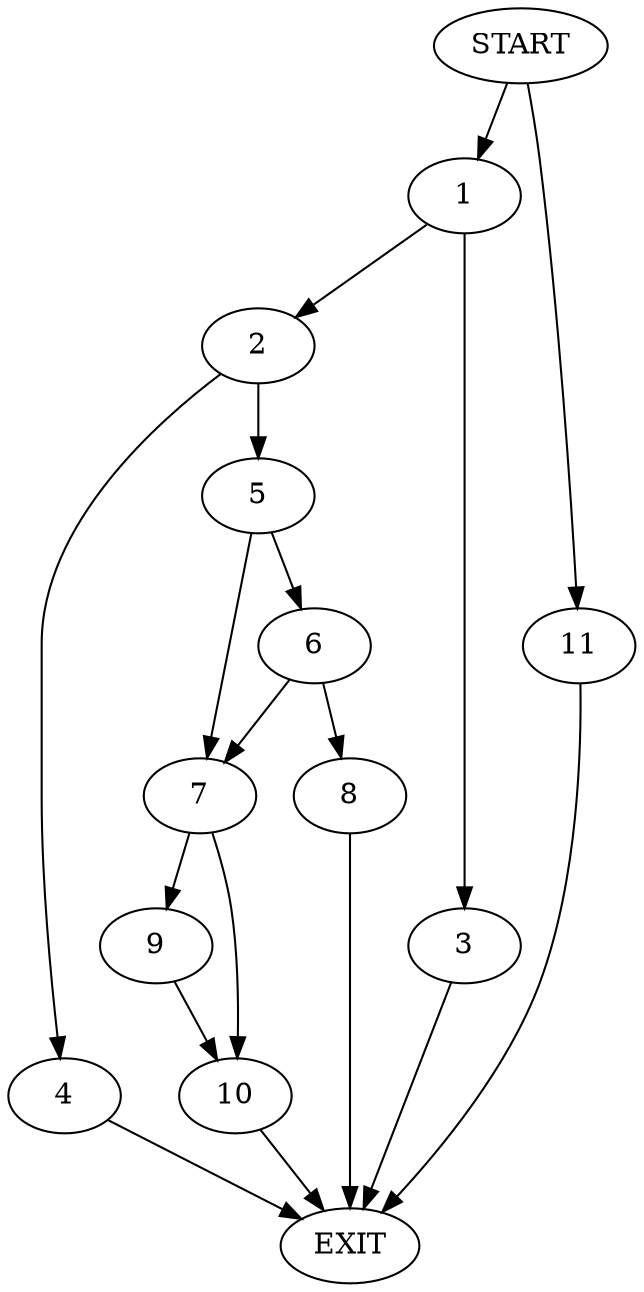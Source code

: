 digraph {
0 [label="START"]
12 [label="EXIT"]
0 -> 1
1 -> 2
1 -> 3
3 -> 12
2 -> 4
2 -> 5
4 -> 12
5 -> 6
5 -> 7
6 -> 7
6 -> 8
7 -> 9
7 -> 10
8 -> 12
9 -> 10
10 -> 12
0 -> 11
11 -> 12
}
